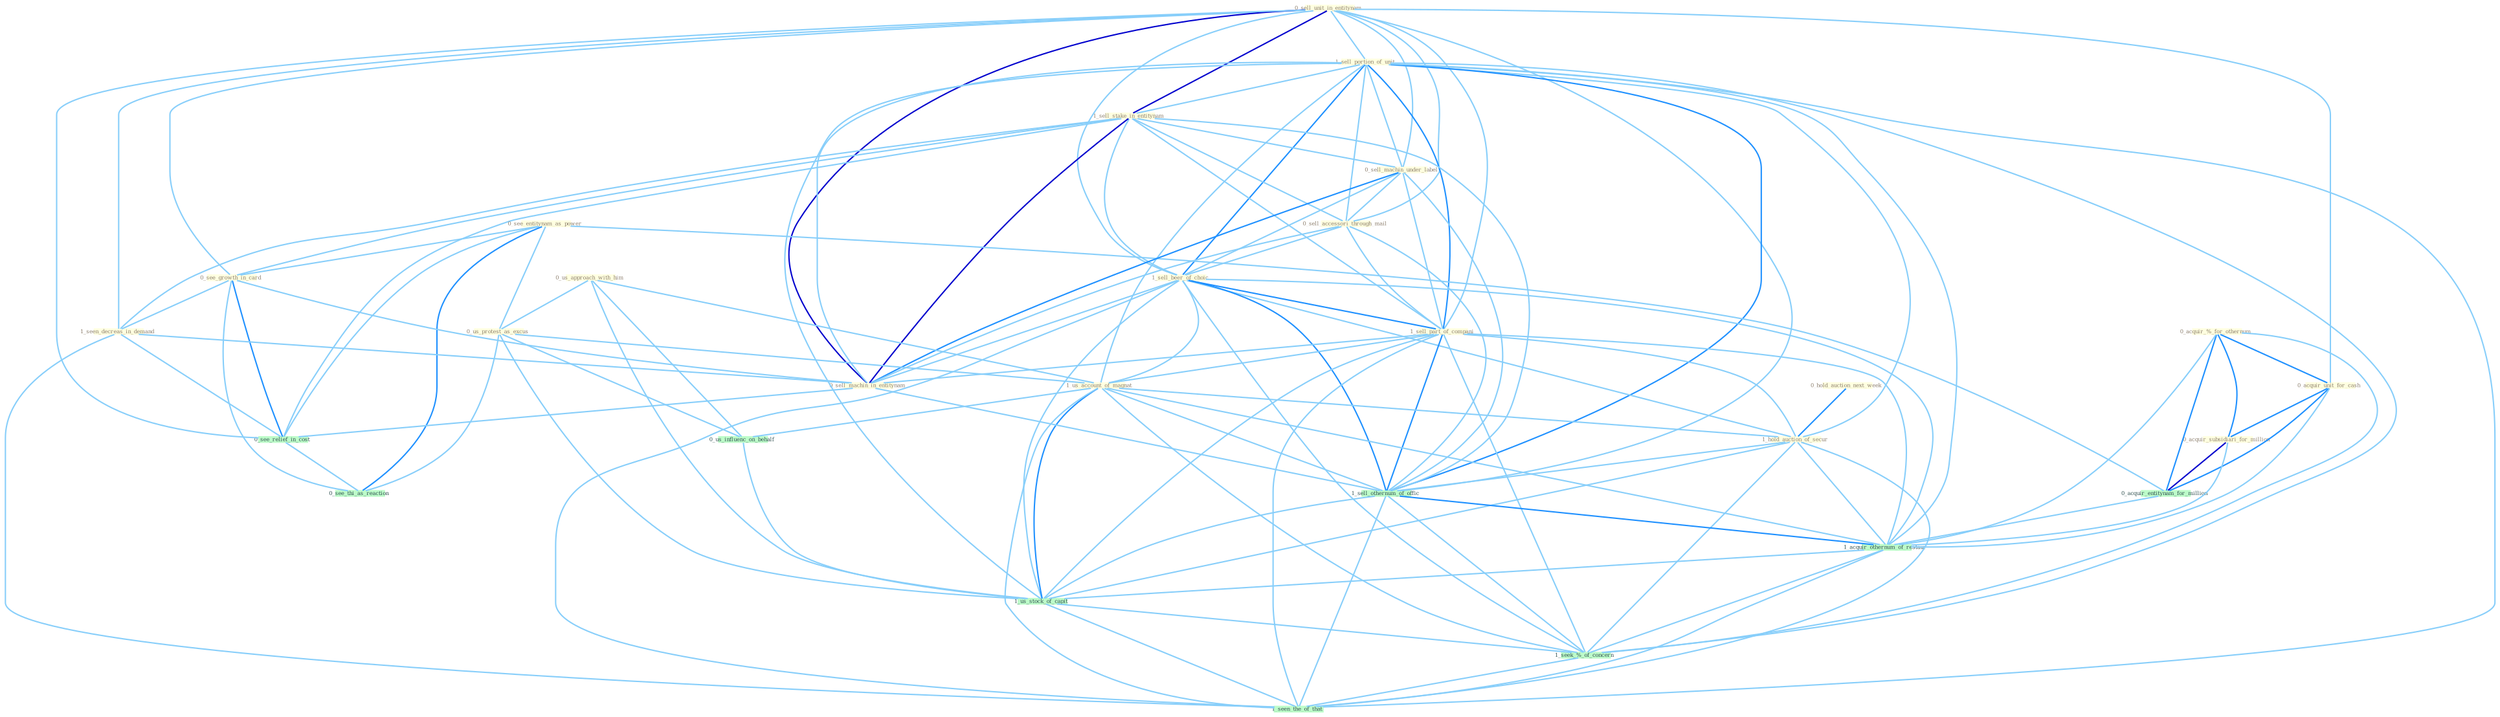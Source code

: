 Graph G{ 
    node
    [shape=polygon,style=filled,width=.5,height=.06,color="#BDFCC9",fixedsize=true,fontsize=4,
    fontcolor="#2f4f4f"];
    {node
    [color="#ffffe0", fontcolor="#8b7d6b"] "0_acquir_%_for_othernum " "0_sell_unit_in_entitynam " "1_sell_portion_of_unit " "0_acquir_unit_for_cash " "1_sell_stake_in_entitynam " "0_see_entitynam_as_power " "0_acquir_subsidiari_for_million " "0_sell_machin_under_label " "0_see_growth_in_card " "0_sell_accessori_through_mail " "0_us_approach_with_him " "1_sell_beer_of_choic " "1_sell_part_of_compani " "0_us_protest_as_excus " "1_us_account_of_magnat " "0_hold_auction_next_week " "1_seen_decreas_in_demand " "1_hold_auction_of_secur " "0_sell_machin_in_entitynam "}
{node [color="#fff0f5", fontcolor="#b22222"]}
edge [color="#B0E2FF"];

	"0_acquir_%_for_othernum " -- "0_acquir_unit_for_cash " [w="2", color="#1e90ff" , len=0.8];
	"0_acquir_%_for_othernum " -- "0_acquir_subsidiari_for_million " [w="2", color="#1e90ff" , len=0.8];
	"0_acquir_%_for_othernum " -- "0_acquir_entitynam_for_million " [w="2", color="#1e90ff" , len=0.8];
	"0_acquir_%_for_othernum " -- "1_acquir_othernum_of_restaur " [w="1", color="#87cefa" ];
	"0_acquir_%_for_othernum " -- "1_seek_%_of_concern " [w="1", color="#87cefa" ];
	"0_sell_unit_in_entitynam " -- "1_sell_portion_of_unit " [w="1", color="#87cefa" ];
	"0_sell_unit_in_entitynam " -- "0_acquir_unit_for_cash " [w="1", color="#87cefa" ];
	"0_sell_unit_in_entitynam " -- "1_sell_stake_in_entitynam " [w="3", color="#0000cd" , len=0.6];
	"0_sell_unit_in_entitynam " -- "0_sell_machin_under_label " [w="1", color="#87cefa" ];
	"0_sell_unit_in_entitynam " -- "0_see_growth_in_card " [w="1", color="#87cefa" ];
	"0_sell_unit_in_entitynam " -- "0_sell_accessori_through_mail " [w="1", color="#87cefa" ];
	"0_sell_unit_in_entitynam " -- "1_sell_beer_of_choic " [w="1", color="#87cefa" ];
	"0_sell_unit_in_entitynam " -- "1_sell_part_of_compani " [w="1", color="#87cefa" ];
	"0_sell_unit_in_entitynam " -- "1_seen_decreas_in_demand " [w="1", color="#87cefa" ];
	"0_sell_unit_in_entitynam " -- "0_sell_machin_in_entitynam " [w="3", color="#0000cd" , len=0.6];
	"0_sell_unit_in_entitynam " -- "1_sell_othernum_of_offic " [w="1", color="#87cefa" ];
	"0_sell_unit_in_entitynam " -- "0_see_relief_in_cost " [w="1", color="#87cefa" ];
	"1_sell_portion_of_unit " -- "1_sell_stake_in_entitynam " [w="1", color="#87cefa" ];
	"1_sell_portion_of_unit " -- "0_sell_machin_under_label " [w="1", color="#87cefa" ];
	"1_sell_portion_of_unit " -- "0_sell_accessori_through_mail " [w="1", color="#87cefa" ];
	"1_sell_portion_of_unit " -- "1_sell_beer_of_choic " [w="2", color="#1e90ff" , len=0.8];
	"1_sell_portion_of_unit " -- "1_sell_part_of_compani " [w="2", color="#1e90ff" , len=0.8];
	"1_sell_portion_of_unit " -- "1_us_account_of_magnat " [w="1", color="#87cefa" ];
	"1_sell_portion_of_unit " -- "1_hold_auction_of_secur " [w="1", color="#87cefa" ];
	"1_sell_portion_of_unit " -- "0_sell_machin_in_entitynam " [w="1", color="#87cefa" ];
	"1_sell_portion_of_unit " -- "1_sell_othernum_of_offic " [w="2", color="#1e90ff" , len=0.8];
	"1_sell_portion_of_unit " -- "1_acquir_othernum_of_restaur " [w="1", color="#87cefa" ];
	"1_sell_portion_of_unit " -- "1_us_stock_of_capit " [w="1", color="#87cefa" ];
	"1_sell_portion_of_unit " -- "1_seek_%_of_concern " [w="1", color="#87cefa" ];
	"1_sell_portion_of_unit " -- "1_seen_the_of_that " [w="1", color="#87cefa" ];
	"0_acquir_unit_for_cash " -- "0_acquir_subsidiari_for_million " [w="2", color="#1e90ff" , len=0.8];
	"0_acquir_unit_for_cash " -- "0_acquir_entitynam_for_million " [w="2", color="#1e90ff" , len=0.8];
	"0_acquir_unit_for_cash " -- "1_acquir_othernum_of_restaur " [w="1", color="#87cefa" ];
	"1_sell_stake_in_entitynam " -- "0_sell_machin_under_label " [w="1", color="#87cefa" ];
	"1_sell_stake_in_entitynam " -- "0_see_growth_in_card " [w="1", color="#87cefa" ];
	"1_sell_stake_in_entitynam " -- "0_sell_accessori_through_mail " [w="1", color="#87cefa" ];
	"1_sell_stake_in_entitynam " -- "1_sell_beer_of_choic " [w="1", color="#87cefa" ];
	"1_sell_stake_in_entitynam " -- "1_sell_part_of_compani " [w="1", color="#87cefa" ];
	"1_sell_stake_in_entitynam " -- "1_seen_decreas_in_demand " [w="1", color="#87cefa" ];
	"1_sell_stake_in_entitynam " -- "0_sell_machin_in_entitynam " [w="3", color="#0000cd" , len=0.6];
	"1_sell_stake_in_entitynam " -- "1_sell_othernum_of_offic " [w="1", color="#87cefa" ];
	"1_sell_stake_in_entitynam " -- "0_see_relief_in_cost " [w="1", color="#87cefa" ];
	"0_see_entitynam_as_power " -- "0_see_growth_in_card " [w="1", color="#87cefa" ];
	"0_see_entitynam_as_power " -- "0_us_protest_as_excus " [w="1", color="#87cefa" ];
	"0_see_entitynam_as_power " -- "0_acquir_entitynam_for_million " [w="1", color="#87cefa" ];
	"0_see_entitynam_as_power " -- "0_see_relief_in_cost " [w="1", color="#87cefa" ];
	"0_see_entitynam_as_power " -- "0_see_thi_as_reaction " [w="2", color="#1e90ff" , len=0.8];
	"0_acquir_subsidiari_for_million " -- "0_acquir_entitynam_for_million " [w="3", color="#0000cd" , len=0.6];
	"0_acquir_subsidiari_for_million " -- "1_acquir_othernum_of_restaur " [w="1", color="#87cefa" ];
	"0_sell_machin_under_label " -- "0_sell_accessori_through_mail " [w="1", color="#87cefa" ];
	"0_sell_machin_under_label " -- "1_sell_beer_of_choic " [w="1", color="#87cefa" ];
	"0_sell_machin_under_label " -- "1_sell_part_of_compani " [w="1", color="#87cefa" ];
	"0_sell_machin_under_label " -- "0_sell_machin_in_entitynam " [w="2", color="#1e90ff" , len=0.8];
	"0_sell_machin_under_label " -- "1_sell_othernum_of_offic " [w="1", color="#87cefa" ];
	"0_see_growth_in_card " -- "1_seen_decreas_in_demand " [w="1", color="#87cefa" ];
	"0_see_growth_in_card " -- "0_sell_machin_in_entitynam " [w="1", color="#87cefa" ];
	"0_see_growth_in_card " -- "0_see_relief_in_cost " [w="2", color="#1e90ff" , len=0.8];
	"0_see_growth_in_card " -- "0_see_thi_as_reaction " [w="1", color="#87cefa" ];
	"0_sell_accessori_through_mail " -- "1_sell_beer_of_choic " [w="1", color="#87cefa" ];
	"0_sell_accessori_through_mail " -- "1_sell_part_of_compani " [w="1", color="#87cefa" ];
	"0_sell_accessori_through_mail " -- "0_sell_machin_in_entitynam " [w="1", color="#87cefa" ];
	"0_sell_accessori_through_mail " -- "1_sell_othernum_of_offic " [w="1", color="#87cefa" ];
	"0_us_approach_with_him " -- "0_us_protest_as_excus " [w="1", color="#87cefa" ];
	"0_us_approach_with_him " -- "1_us_account_of_magnat " [w="1", color="#87cefa" ];
	"0_us_approach_with_him " -- "0_us_influenc_on_behalf " [w="1", color="#87cefa" ];
	"0_us_approach_with_him " -- "1_us_stock_of_capit " [w="1", color="#87cefa" ];
	"1_sell_beer_of_choic " -- "1_sell_part_of_compani " [w="2", color="#1e90ff" , len=0.8];
	"1_sell_beer_of_choic " -- "1_us_account_of_magnat " [w="1", color="#87cefa" ];
	"1_sell_beer_of_choic " -- "1_hold_auction_of_secur " [w="1", color="#87cefa" ];
	"1_sell_beer_of_choic " -- "0_sell_machin_in_entitynam " [w="1", color="#87cefa" ];
	"1_sell_beer_of_choic " -- "1_sell_othernum_of_offic " [w="2", color="#1e90ff" , len=0.8];
	"1_sell_beer_of_choic " -- "1_acquir_othernum_of_restaur " [w="1", color="#87cefa" ];
	"1_sell_beer_of_choic " -- "1_us_stock_of_capit " [w="1", color="#87cefa" ];
	"1_sell_beer_of_choic " -- "1_seek_%_of_concern " [w="1", color="#87cefa" ];
	"1_sell_beer_of_choic " -- "1_seen_the_of_that " [w="1", color="#87cefa" ];
	"1_sell_part_of_compani " -- "1_us_account_of_magnat " [w="1", color="#87cefa" ];
	"1_sell_part_of_compani " -- "1_hold_auction_of_secur " [w="1", color="#87cefa" ];
	"1_sell_part_of_compani " -- "0_sell_machin_in_entitynam " [w="1", color="#87cefa" ];
	"1_sell_part_of_compani " -- "1_sell_othernum_of_offic " [w="2", color="#1e90ff" , len=0.8];
	"1_sell_part_of_compani " -- "1_acquir_othernum_of_restaur " [w="1", color="#87cefa" ];
	"1_sell_part_of_compani " -- "1_us_stock_of_capit " [w="1", color="#87cefa" ];
	"1_sell_part_of_compani " -- "1_seek_%_of_concern " [w="1", color="#87cefa" ];
	"1_sell_part_of_compani " -- "1_seen_the_of_that " [w="1", color="#87cefa" ];
	"0_us_protest_as_excus " -- "1_us_account_of_magnat " [w="1", color="#87cefa" ];
	"0_us_protest_as_excus " -- "0_us_influenc_on_behalf " [w="1", color="#87cefa" ];
	"0_us_protest_as_excus " -- "0_see_thi_as_reaction " [w="1", color="#87cefa" ];
	"0_us_protest_as_excus " -- "1_us_stock_of_capit " [w="1", color="#87cefa" ];
	"1_us_account_of_magnat " -- "1_hold_auction_of_secur " [w="1", color="#87cefa" ];
	"1_us_account_of_magnat " -- "1_sell_othernum_of_offic " [w="1", color="#87cefa" ];
	"1_us_account_of_magnat " -- "0_us_influenc_on_behalf " [w="1", color="#87cefa" ];
	"1_us_account_of_magnat " -- "1_acquir_othernum_of_restaur " [w="1", color="#87cefa" ];
	"1_us_account_of_magnat " -- "1_us_stock_of_capit " [w="2", color="#1e90ff" , len=0.8];
	"1_us_account_of_magnat " -- "1_seek_%_of_concern " [w="1", color="#87cefa" ];
	"1_us_account_of_magnat " -- "1_seen_the_of_that " [w="1", color="#87cefa" ];
	"0_hold_auction_next_week " -- "1_hold_auction_of_secur " [w="2", color="#1e90ff" , len=0.8];
	"1_seen_decreas_in_demand " -- "0_sell_machin_in_entitynam " [w="1", color="#87cefa" ];
	"1_seen_decreas_in_demand " -- "0_see_relief_in_cost " [w="1", color="#87cefa" ];
	"1_seen_decreas_in_demand " -- "1_seen_the_of_that " [w="1", color="#87cefa" ];
	"1_hold_auction_of_secur " -- "1_sell_othernum_of_offic " [w="1", color="#87cefa" ];
	"1_hold_auction_of_secur " -- "1_acquir_othernum_of_restaur " [w="1", color="#87cefa" ];
	"1_hold_auction_of_secur " -- "1_us_stock_of_capit " [w="1", color="#87cefa" ];
	"1_hold_auction_of_secur " -- "1_seek_%_of_concern " [w="1", color="#87cefa" ];
	"1_hold_auction_of_secur " -- "1_seen_the_of_that " [w="1", color="#87cefa" ];
	"0_sell_machin_in_entitynam " -- "1_sell_othernum_of_offic " [w="1", color="#87cefa" ];
	"0_sell_machin_in_entitynam " -- "0_see_relief_in_cost " [w="1", color="#87cefa" ];
	"0_acquir_entitynam_for_million " -- "1_acquir_othernum_of_restaur " [w="1", color="#87cefa" ];
	"1_sell_othernum_of_offic " -- "1_acquir_othernum_of_restaur " [w="2", color="#1e90ff" , len=0.8];
	"1_sell_othernum_of_offic " -- "1_us_stock_of_capit " [w="1", color="#87cefa" ];
	"1_sell_othernum_of_offic " -- "1_seek_%_of_concern " [w="1", color="#87cefa" ];
	"1_sell_othernum_of_offic " -- "1_seen_the_of_that " [w="1", color="#87cefa" ];
	"0_us_influenc_on_behalf " -- "1_us_stock_of_capit " [w="1", color="#87cefa" ];
	"0_see_relief_in_cost " -- "0_see_thi_as_reaction " [w="1", color="#87cefa" ];
	"1_acquir_othernum_of_restaur " -- "1_us_stock_of_capit " [w="1", color="#87cefa" ];
	"1_acquir_othernum_of_restaur " -- "1_seek_%_of_concern " [w="1", color="#87cefa" ];
	"1_acquir_othernum_of_restaur " -- "1_seen_the_of_that " [w="1", color="#87cefa" ];
	"1_us_stock_of_capit " -- "1_seek_%_of_concern " [w="1", color="#87cefa" ];
	"1_us_stock_of_capit " -- "1_seen_the_of_that " [w="1", color="#87cefa" ];
	"1_seek_%_of_concern " -- "1_seen_the_of_that " [w="1", color="#87cefa" ];
}